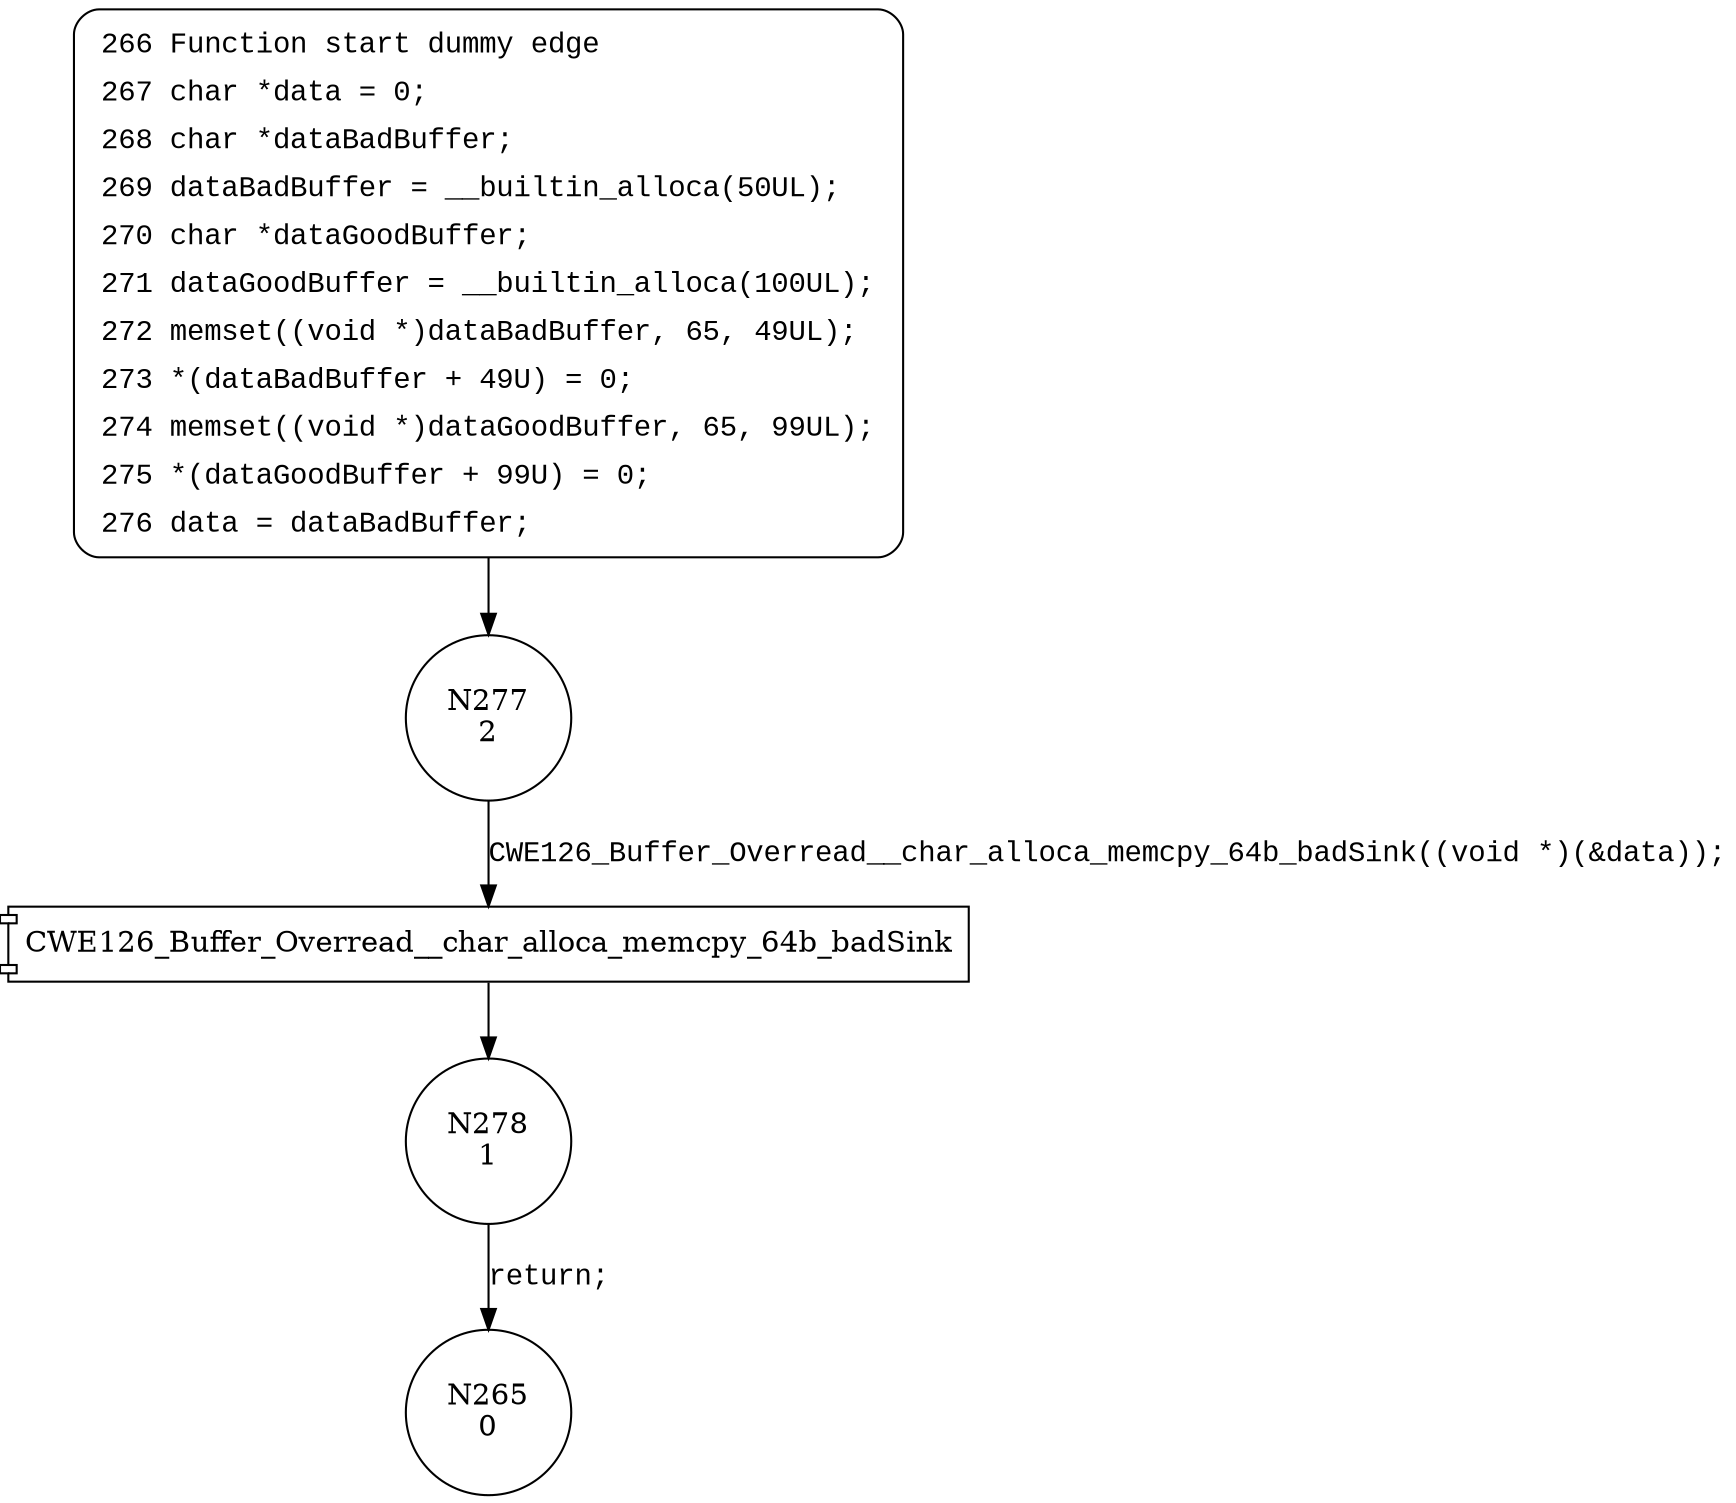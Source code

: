 digraph CWE126_Buffer_Overread__char_alloca_memcpy_64_bad {
277 [shape="circle" label="N277\n2"]
278 [shape="circle" label="N278\n1"]
265 [shape="circle" label="N265\n0"]
266 [style="filled,bold" penwidth="1" fillcolor="white" fontname="Courier New" shape="Mrecord" label=<<table border="0" cellborder="0" cellpadding="3" bgcolor="white"><tr><td align="right">266</td><td align="left">Function start dummy edge</td></tr><tr><td align="right">267</td><td align="left">char *data = 0;</td></tr><tr><td align="right">268</td><td align="left">char *dataBadBuffer;</td></tr><tr><td align="right">269</td><td align="left">dataBadBuffer = __builtin_alloca(50UL);</td></tr><tr><td align="right">270</td><td align="left">char *dataGoodBuffer;</td></tr><tr><td align="right">271</td><td align="left">dataGoodBuffer = __builtin_alloca(100UL);</td></tr><tr><td align="right">272</td><td align="left">memset((void *)dataBadBuffer, 65, 49UL);</td></tr><tr><td align="right">273</td><td align="left">*(dataBadBuffer + 49U) = 0;</td></tr><tr><td align="right">274</td><td align="left">memset((void *)dataGoodBuffer, 65, 99UL);</td></tr><tr><td align="right">275</td><td align="left">*(dataGoodBuffer + 99U) = 0;</td></tr><tr><td align="right">276</td><td align="left">data = dataBadBuffer;</td></tr></table>>]
266 -> 277[label=""]
100033 [shape="component" label="CWE126_Buffer_Overread__char_alloca_memcpy_64b_badSink"]
277 -> 100033 [label="CWE126_Buffer_Overread__char_alloca_memcpy_64b_badSink((void *)(&data));" fontname="Courier New"]
100033 -> 278 [label="" fontname="Courier New"]
278 -> 265 [label="return;" fontname="Courier New"]
}